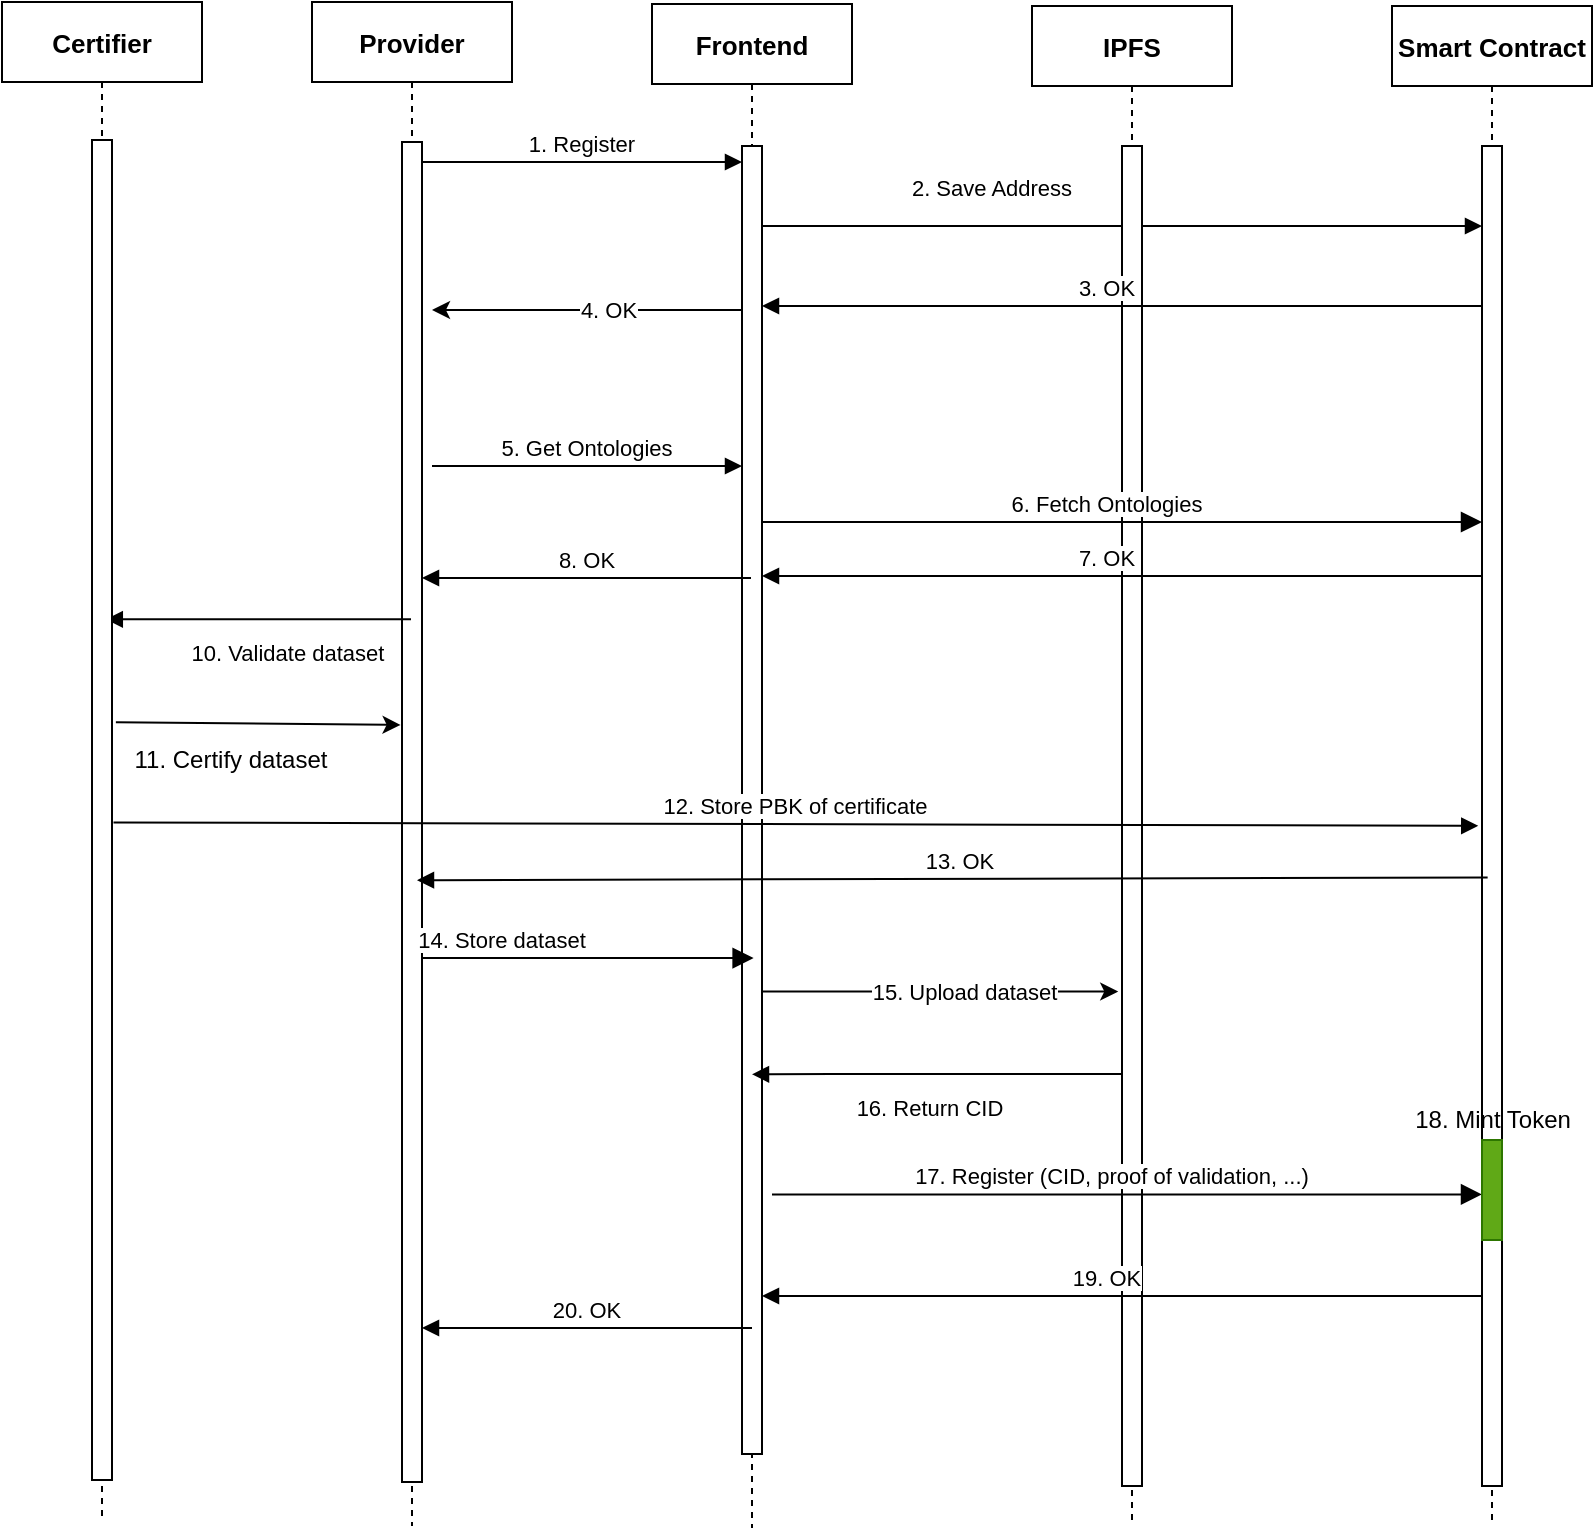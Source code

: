 <mxfile>
    <diagram id="53vZRzIDgZGgw-JT5D9q" name="Page-1">
        <mxGraphModel dx="791" dy="562" grid="1" gridSize="10" guides="1" tooltips="1" connect="1" arrows="1" fold="1" page="1" pageScale="1" pageWidth="850" pageHeight="1100" math="0" shadow="0">
            <root>
                <mxCell id="0"/>
                <mxCell id="1" parent="0"/>
                <mxCell id="2" value="Provider" style="shape=umlLifeline;perimeter=lifelinePerimeter;container=1;collapsible=0;recursiveResize=0;rounded=0;shadow=0;strokeWidth=1;fontStyle=1;fontSize=13;" parent="1" vertex="1">
                    <mxGeometry x="160" y="78" width="100" height="762" as="geometry"/>
                </mxCell>
                <mxCell id="62" value="" style="endArrow=classic;html=1;" edge="1" parent="2">
                    <mxGeometry width="50" height="50" relative="1" as="geometry">
                        <mxPoint x="219.5" y="154.0" as="sourcePoint"/>
                        <mxPoint x="60" y="154" as="targetPoint"/>
                        <Array as="points">
                            <mxPoint x="200" y="154"/>
                            <mxPoint x="130" y="154"/>
                        </Array>
                    </mxGeometry>
                </mxCell>
                <mxCell id="63" value="4. OK" style="edgeLabel;html=1;align=center;verticalAlign=middle;resizable=0;points=[];" vertex="1" connectable="0" parent="62">
                    <mxGeometry x="-0.101" relative="1" as="geometry">
                        <mxPoint as="offset"/>
                    </mxGeometry>
                </mxCell>
                <mxCell id="3" value="" style="points=[];perimeter=orthogonalPerimeter;rounded=0;shadow=0;strokeWidth=1;" parent="2" vertex="1">
                    <mxGeometry x="45" y="70" width="10" height="670" as="geometry"/>
                </mxCell>
                <mxCell id="6" value="Frontend" style="shape=umlLifeline;perimeter=lifelinePerimeter;container=1;collapsible=0;recursiveResize=0;rounded=0;shadow=0;strokeWidth=1;fontStyle=1;fontSize=13;" parent="1" vertex="1">
                    <mxGeometry x="330" y="79" width="100" height="762" as="geometry"/>
                </mxCell>
                <mxCell id="7" value="" style="points=[];perimeter=orthogonalPerimeter;rounded=0;shadow=0;strokeWidth=1;" parent="6" vertex="1">
                    <mxGeometry x="45" y="71" width="10" height="654" as="geometry"/>
                </mxCell>
                <mxCell id="9" value="1. Register" style="verticalAlign=bottom;endArrow=block;entryX=0;entryY=0;shadow=0;strokeWidth=1;" parent="1" edge="1">
                    <mxGeometry relative="1" as="geometry">
                        <mxPoint x="215" y="158.0" as="sourcePoint"/>
                        <mxPoint x="375" y="158.0" as="targetPoint"/>
                    </mxGeometry>
                </mxCell>
                <mxCell id="10" value="2. Save Address" style="verticalAlign=bottom;endArrow=block;shadow=0;strokeWidth=1;" parent="1" source="7" target="15" edge="1">
                    <mxGeometry x="-0.361" y="10" relative="1" as="geometry">
                        <mxPoint x="215" y="200" as="sourcePoint"/>
                        <mxPoint x="670" y="190" as="targetPoint"/>
                        <Array as="points">
                            <mxPoint x="590" y="190"/>
                        </Array>
                        <mxPoint as="offset"/>
                    </mxGeometry>
                </mxCell>
                <mxCell id="12" value="IPFS" style="shape=umlLifeline;perimeter=lifelinePerimeter;container=1;collapsible=0;recursiveResize=0;rounded=0;shadow=0;strokeWidth=1;fontStyle=1;fontSize=13;" parent="1" vertex="1">
                    <mxGeometry x="520" y="80" width="100" height="760" as="geometry"/>
                </mxCell>
                <mxCell id="13" value="" style="points=[];perimeter=orthogonalPerimeter;rounded=0;shadow=0;strokeWidth=1;" parent="12" vertex="1">
                    <mxGeometry x="45" y="70" width="10" height="670" as="geometry"/>
                </mxCell>
                <mxCell id="14" value="Smart Contract" style="shape=umlLifeline;perimeter=lifelinePerimeter;container=1;collapsible=0;recursiveResize=0;rounded=0;shadow=0;strokeWidth=1;fontStyle=1;fontSize=13;" parent="1" vertex="1">
                    <mxGeometry x="700" y="80" width="100" height="760" as="geometry"/>
                </mxCell>
                <mxCell id="15" value="" style="points=[];perimeter=orthogonalPerimeter;rounded=0;shadow=0;strokeWidth=1;" parent="14" vertex="1">
                    <mxGeometry x="45" y="70" width="10" height="670" as="geometry"/>
                </mxCell>
                <mxCell id="17" value="3. OK" style="verticalAlign=bottom;endArrow=none;shadow=0;strokeWidth=1;startArrow=block;startFill=1;endFill=0;" parent="1" source="7" target="15" edge="1">
                    <mxGeometry x="-0.041" relative="1" as="geometry">
                        <mxPoint x="330.25" y="220" as="sourcePoint"/>
                        <mxPoint x="660" y="220" as="targetPoint"/>
                        <Array as="points">
                            <mxPoint x="400" y="230"/>
                            <mxPoint x="590" y="230"/>
                            <mxPoint x="680" y="230"/>
                        </Array>
                        <mxPoint as="offset"/>
                    </mxGeometry>
                </mxCell>
                <mxCell id="22" value="" style="points=[];perimeter=orthogonalPerimeter;rounded=0;shadow=0;strokeWidth=1;fillColor=#60a917;strokeColor=#2D7600;fontColor=#ffffff;" parent="1" vertex="1">
                    <mxGeometry x="50" y="430" width="10" height="50" as="geometry"/>
                </mxCell>
                <mxCell id="28" value="5. Get Ontologies" style="verticalAlign=bottom;endArrow=block;shadow=0;strokeWidth=1;" parent="1" target="7" edge="1">
                    <mxGeometry relative="1" as="geometry">
                        <mxPoint x="220" y="310" as="sourcePoint"/>
                        <mxPoint x="240" y="310" as="targetPoint"/>
                    </mxGeometry>
                </mxCell>
                <mxCell id="29" value="6. Fetch Ontologies" style="verticalAlign=bottom;endArrow=block;endSize=8;shadow=0;strokeWidth=1;endFill=1;" parent="1" edge="1">
                    <mxGeometry x="-0.042" relative="1" as="geometry">
                        <mxPoint x="745" y="338" as="targetPoint"/>
                        <mxPoint x="385" y="338" as="sourcePoint"/>
                        <mxPoint as="offset"/>
                        <Array as="points">
                            <mxPoint x="535" y="338"/>
                        </Array>
                    </mxGeometry>
                </mxCell>
                <mxCell id="31" value="7. OK" style="verticalAlign=bottom;endArrow=none;endSize=8;shadow=0;strokeWidth=1;endFill=0;startArrow=block;startFill=1;" parent="1" edge="1">
                    <mxGeometry x="-0.041" relative="1" as="geometry">
                        <mxPoint x="745" y="365" as="targetPoint"/>
                        <mxPoint x="385" y="365" as="sourcePoint"/>
                        <mxPoint as="offset"/>
                        <Array as="points">
                            <mxPoint x="535" y="365"/>
                        </Array>
                    </mxGeometry>
                </mxCell>
                <mxCell id="32" value="8. OK" style="verticalAlign=bottom;endArrow=none;shadow=0;strokeWidth=1;startArrow=block;startFill=1;endFill=0;" parent="1" edge="1">
                    <mxGeometry relative="1" as="geometry">
                        <mxPoint x="215" y="366.0" as="sourcePoint"/>
                        <mxPoint x="379.5" y="366.0" as="targetPoint"/>
                    </mxGeometry>
                </mxCell>
                <mxCell id="33" value="17. Register (CID, proof of validation, ...)" style="verticalAlign=bottom;endArrow=block;endSize=8;shadow=0;strokeWidth=1;endFill=1;exitX=1.5;exitY=0.797;exitDx=0;exitDy=0;exitPerimeter=0;" parent="1" edge="1">
                    <mxGeometry x="-0.041" relative="1" as="geometry">
                        <mxPoint x="745" y="674.238" as="targetPoint"/>
                        <mxPoint x="390" y="674.238" as="sourcePoint"/>
                        <mxPoint as="offset"/>
                        <Array as="points"/>
                    </mxGeometry>
                </mxCell>
                <mxCell id="34" value="10. Validate dataset" style="verticalAlign=bottom;endArrow=block;shadow=0;strokeWidth=1;entryX=0.519;entryY=0.414;entryDx=0;entryDy=0;entryPerimeter=0;" parent="1" edge="1">
                    <mxGeometry x="-0.194" y="26" relative="1" as="geometry">
                        <mxPoint x="209.5" y="386.64" as="sourcePoint"/>
                        <mxPoint x="56.9" y="386.64" as="targetPoint"/>
                        <mxPoint as="offset"/>
                    </mxGeometry>
                </mxCell>
                <mxCell id="35" value="13. OK" style="verticalAlign=bottom;endArrow=none;endSize=8;shadow=0;strokeWidth=1;endFill=0;startArrow=block;startFill=1;entryX=0.282;entryY=0.516;entryDx=0;entryDy=0;entryPerimeter=0;exitX=0.525;exitY=0.55;exitDx=0;exitDy=0;exitPerimeter=0;" parent="1" edge="1">
                    <mxGeometry x="0.014" relative="1" as="geometry">
                        <mxPoint x="747.82" y="515.72" as="targetPoint"/>
                        <mxPoint x="212.5" y="517.1" as="sourcePoint"/>
                        <mxPoint as="offset"/>
                        <Array as="points"/>
                    </mxGeometry>
                </mxCell>
                <mxCell id="39" value="14. Store dataset" style="verticalAlign=bottom;endArrow=block;endSize=8;shadow=0;strokeWidth=1;endFill=1;startArrow=none;startFill=0;entryX=0.508;entryY=0.626;entryDx=0;entryDy=0;entryPerimeter=0;" parent="1" edge="1" target="6">
                    <mxGeometry x="-0.516" relative="1" as="geometry">
                        <mxPoint x="380" y="556" as="targetPoint"/>
                        <mxPoint x="215" y="556" as="sourcePoint"/>
                        <mxPoint as="offset"/>
                        <Array as="points">
                            <mxPoint x="330" y="556"/>
                        </Array>
                    </mxGeometry>
                </mxCell>
                <mxCell id="40" value="" style="points=[];perimeter=orthogonalPerimeter;rounded=0;shadow=0;strokeWidth=1;fillColor=#60a917;strokeColor=#2D7600;fontColor=#ffffff;" parent="1" vertex="1">
                    <mxGeometry x="745" y="647" width="10" height="50" as="geometry"/>
                </mxCell>
                <mxCell id="41" value="18. Mint Token" style="text;html=1;align=center;verticalAlign=middle;resizable=0;points=[];autosize=1;strokeColor=none;" parent="1" vertex="1">
                    <mxGeometry x="705" y="627" width="90" height="20" as="geometry"/>
                </mxCell>
                <mxCell id="43" value="20. OK" style="verticalAlign=bottom;endArrow=none;shadow=0;strokeWidth=1;startArrow=block;startFill=1;endFill=0;" parent="1" edge="1">
                    <mxGeometry relative="1" as="geometry">
                        <mxPoint x="215" y="741" as="sourcePoint"/>
                        <mxPoint x="380" y="741" as="targetPoint"/>
                    </mxGeometry>
                </mxCell>
                <mxCell id="47" value="12. Store PBK of certificate" style="verticalAlign=bottom;endArrow=block;shadow=0;strokeWidth=1;exitX=1.076;exitY=0.478;exitDx=0;exitDy=0;exitPerimeter=0;entryX=-0.188;entryY=0.476;entryDx=0;entryDy=0;entryPerimeter=0;" parent="1" edge="1">
                    <mxGeometry relative="1" as="geometry">
                        <mxPoint x="60.76" y="488.26" as="sourcePoint"/>
                        <mxPoint x="743.12" y="489.92" as="targetPoint"/>
                        <mxPoint as="offset"/>
                    </mxGeometry>
                </mxCell>
                <mxCell id="48" value="16. Return CID" style="verticalAlign=bottom;endArrow=none;endSize=8;shadow=0;strokeWidth=1;endFill=0;startArrow=block;startFill=1;exitX=0.5;exitY=0.67;exitDx=0;exitDy=0;exitPerimeter=0;" parent="1" edge="1">
                    <mxGeometry x="-0.027" y="-26" relative="1" as="geometry">
                        <mxPoint x="565" y="614" as="targetPoint"/>
                        <mxPoint x="380" y="614.18" as="sourcePoint"/>
                        <mxPoint x="-1" as="offset"/>
                        <Array as="points">
                            <mxPoint x="430" y="614"/>
                        </Array>
                    </mxGeometry>
                </mxCell>
                <mxCell id="49" value="19. OK" style="verticalAlign=bottom;endArrow=none;endSize=8;shadow=0;strokeWidth=1;endFill=0;startArrow=block;startFill=1;" parent="1" edge="1">
                    <mxGeometry x="-0.041" relative="1" as="geometry">
                        <mxPoint x="745" y="725" as="targetPoint"/>
                        <mxPoint x="385" y="725" as="sourcePoint"/>
                        <mxPoint as="offset"/>
                        <Array as="points">
                            <mxPoint x="530" y="725"/>
                        </Array>
                    </mxGeometry>
                </mxCell>
                <mxCell id="50" value="" style="group" vertex="1" connectable="0" parent="1">
                    <mxGeometry x="5" y="78" width="130" height="760" as="geometry"/>
                </mxCell>
                <mxCell id="26" value="Certifier" style="shape=umlLifeline;perimeter=lifelinePerimeter;container=1;collapsible=0;recursiveResize=0;rounded=0;shadow=0;strokeWidth=1;fontStyle=1;fontSize=13;" parent="50" vertex="1">
                    <mxGeometry width="100" height="760" as="geometry"/>
                </mxCell>
                <mxCell id="27" value="" style="points=[];perimeter=orthogonalPerimeter;rounded=0;shadow=0;strokeWidth=1;" parent="50" vertex="1">
                    <mxGeometry x="45" y="69" width="10" height="670" as="geometry"/>
                </mxCell>
                <mxCell id="65" value="" style="endArrow=classic;html=1;entryX=-0.188;entryY=0.625;entryDx=0;entryDy=0;entryPerimeter=0;" edge="1" parent="1">
                    <mxGeometry width="50" height="50" relative="1" as="geometry">
                        <mxPoint x="385" y="572.75" as="sourcePoint"/>
                        <mxPoint x="563.12" y="572.75" as="targetPoint"/>
                    </mxGeometry>
                </mxCell>
                <mxCell id="66" value="15. Upload dataset" style="edgeLabel;html=1;align=center;verticalAlign=middle;resizable=0;points=[];" vertex="1" connectable="0" parent="65">
                    <mxGeometry x="0.128" relative="1" as="geometry">
                        <mxPoint as="offset"/>
                    </mxGeometry>
                </mxCell>
                <mxCell id="68" value="" style="endArrow=classic;html=1;exitX=1.194;exitY=0.427;exitDx=0;exitDy=0;exitPerimeter=0;entryX=-0.071;entryY=0.435;entryDx=0;entryDy=0;entryPerimeter=0;" edge="1" parent="1" target="3">
                    <mxGeometry width="50" height="50" relative="1" as="geometry">
                        <mxPoint x="61.94" y="438.09" as="sourcePoint"/>
                        <mxPoint x="205.47" y="436.11" as="targetPoint"/>
                    </mxGeometry>
                </mxCell>
                <mxCell id="71" value="&lt;span style=&quot;font-size: 12px&quot;&gt;11. Certify&amp;nbsp;dataset&lt;/span&gt;" style="edgeLabel;html=1;align=center;verticalAlign=middle;resizable=0;points=[];" vertex="1" connectable="0" parent="68">
                    <mxGeometry x="0.17" y="-3" relative="1" as="geometry">
                        <mxPoint x="-27" y="15" as="offset"/>
                    </mxGeometry>
                </mxCell>
            </root>
        </mxGraphModel>
    </diagram>
</mxfile>